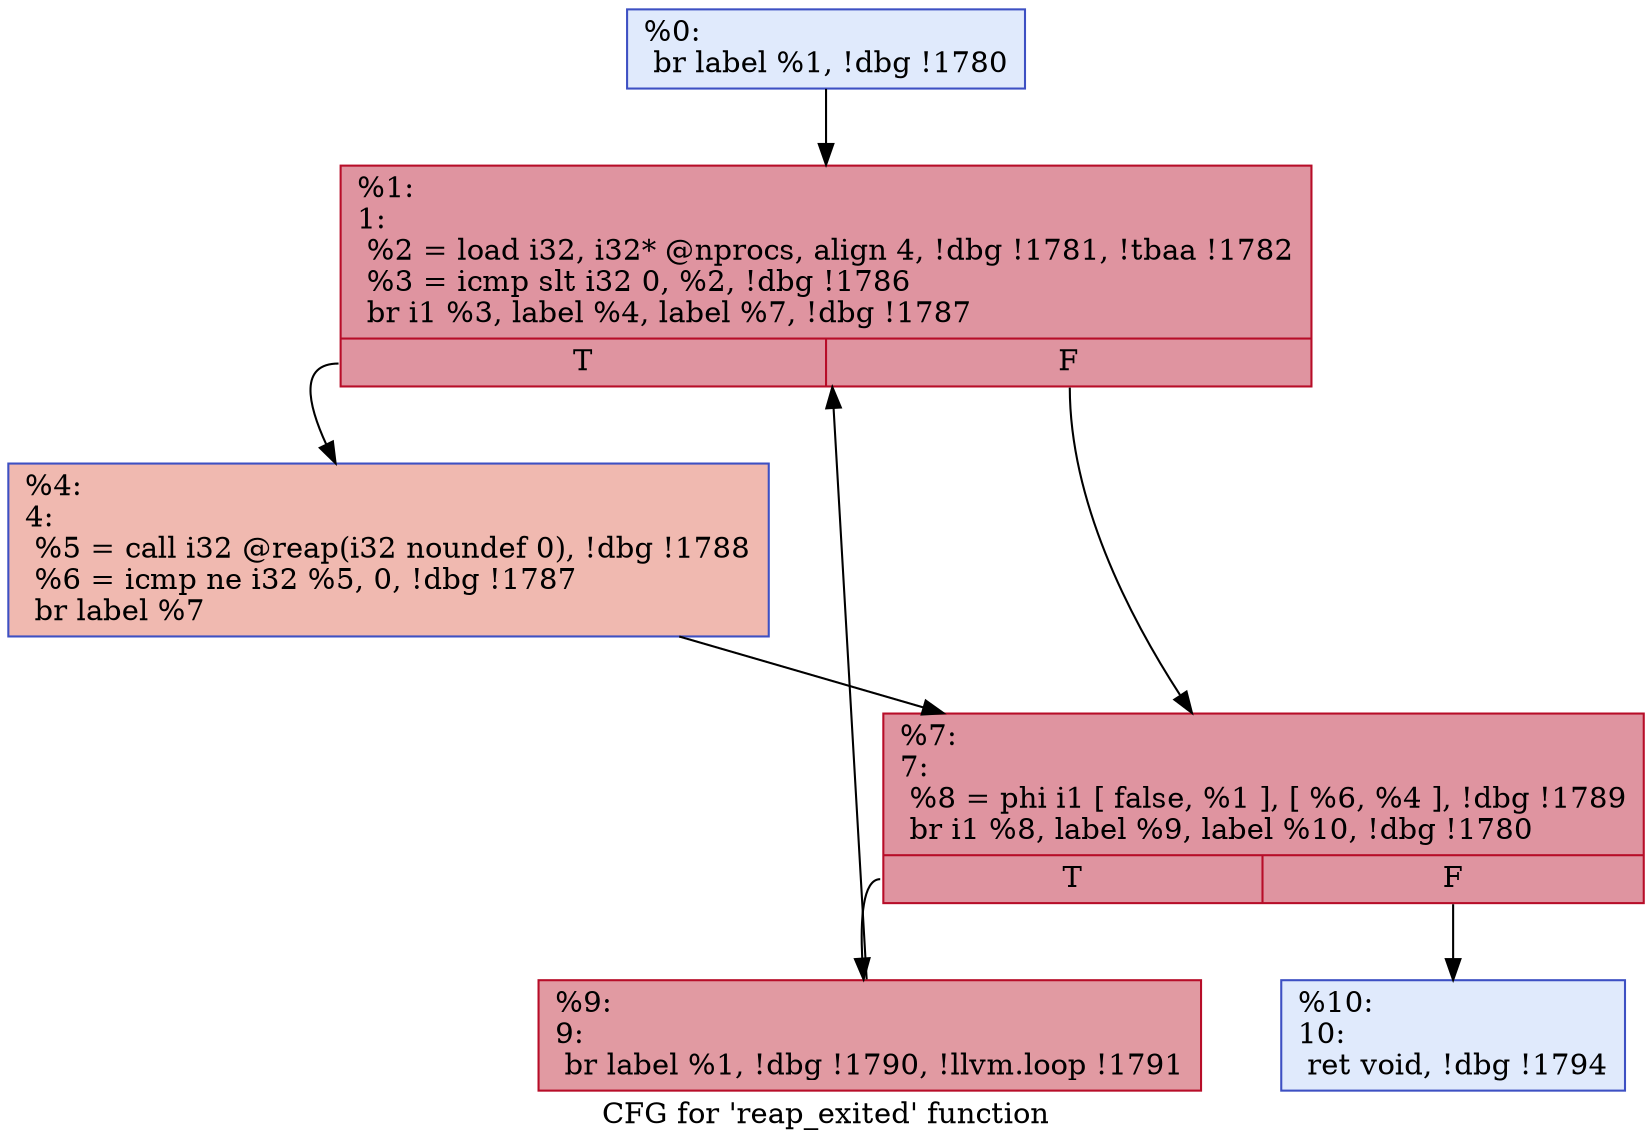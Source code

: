 digraph "CFG for 'reap_exited' function" {
	label="CFG for 'reap_exited' function";

	Node0x250afd0 [shape=record,color="#3d50c3ff", style=filled, fillcolor="#b9d0f970",label="{%0:\l  br label %1, !dbg !1780\l}"];
	Node0x250afd0 -> Node0x250b0a0;
	Node0x250b0a0 [shape=record,color="#b70d28ff", style=filled, fillcolor="#b70d2870",label="{%1:\l1:                                                \l  %2 = load i32, i32* @nprocs, align 4, !dbg !1781, !tbaa !1782\l  %3 = icmp slt i32 0, %2, !dbg !1786\l  br i1 %3, label %4, label %7, !dbg !1787\l|{<s0>T|<s1>F}}"];
	Node0x250b0a0:s0 -> Node0x250b0f0;
	Node0x250b0a0:s1 -> Node0x250b140;
	Node0x250b0f0 [shape=record,color="#3d50c3ff", style=filled, fillcolor="#de614d70",label="{%4:\l4:                                                \l  %5 = call i32 @reap(i32 noundef 0), !dbg !1788\l  %6 = icmp ne i32 %5, 0, !dbg !1787\l  br label %7\l}"];
	Node0x250b0f0 -> Node0x250b140;
	Node0x250b140 [shape=record,color="#b70d28ff", style=filled, fillcolor="#b70d2870",label="{%7:\l7:                                                \l  %8 = phi i1 [ false, %1 ], [ %6, %4 ], !dbg !1789\l  br i1 %8, label %9, label %10, !dbg !1780\l|{<s0>T|<s1>F}}"];
	Node0x250b140:s0 -> Node0x250b190;
	Node0x250b140:s1 -> Node0x250b1e0;
	Node0x250b190 [shape=record,color="#b70d28ff", style=filled, fillcolor="#bb1b2c70",label="{%9:\l9:                                                \l  br label %1, !dbg !1790, !llvm.loop !1791\l}"];
	Node0x250b190 -> Node0x250b0a0;
	Node0x250b1e0 [shape=record,color="#3d50c3ff", style=filled, fillcolor="#b9d0f970",label="{%10:\l10:                                               \l  ret void, !dbg !1794\l}"];
}
